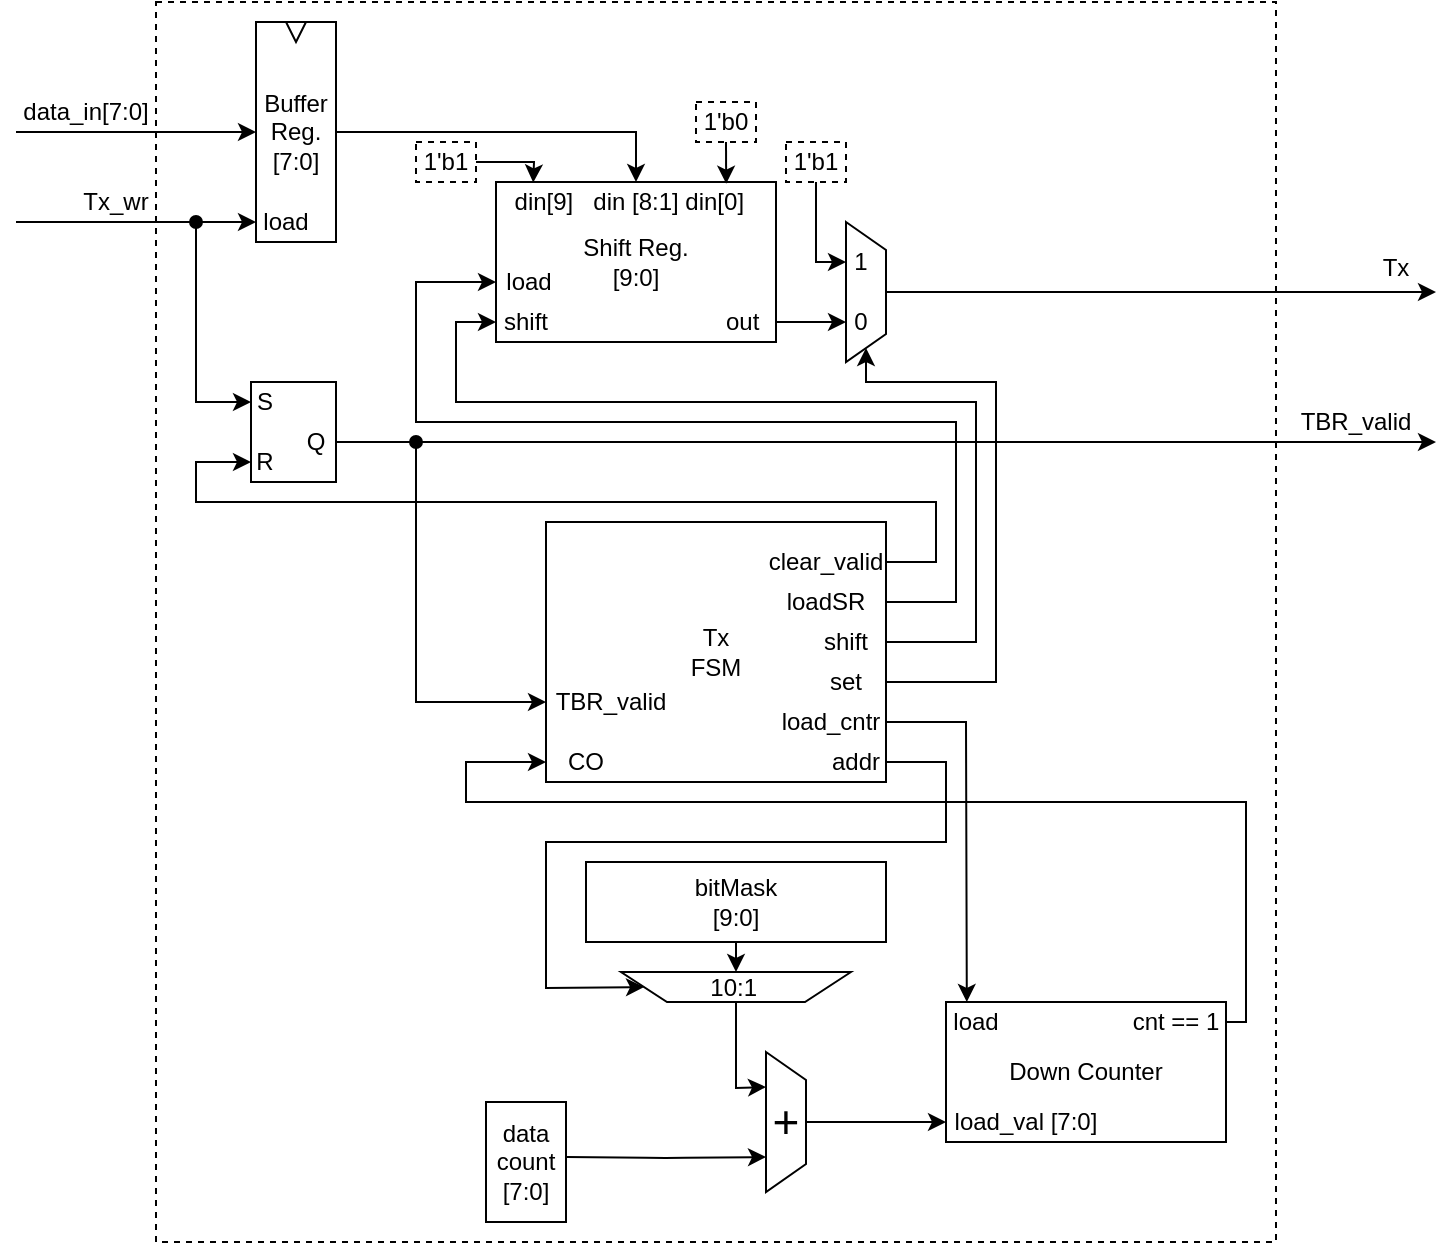 <mxfile version="13.0.6" type="google"><diagram id="3SOEhyXQkGesLKQQwxoO" name="Page-1"><mxGraphModel dx="1513" dy="1078" grid="1" gridSize="10" guides="1" tooltips="1" connect="1" arrows="1" fold="1" page="0" pageScale="1" pageWidth="827" pageHeight="1169" math="0" shadow="0"><root><mxCell id="0"/><mxCell id="1" parent="0"/><mxCell id="6jl3Omt6gYEj1FxjUIc2-1" value="Tx&lt;br&gt;FSM" style="rounded=0;whiteSpace=wrap;html=1;" vertex="1" parent="1"><mxGeometry x="235" y="190" width="170" height="130" as="geometry"/></mxCell><mxCell id="6jl3Omt6gYEj1FxjUIc2-15" value="Down Counter" style="rounded=0;whiteSpace=wrap;html=1;" vertex="1" parent="1"><mxGeometry x="435" y="430" width="140" height="70" as="geometry"/></mxCell><mxCell id="6jl3Omt6gYEj1FxjUIc2-16" value="load" style="text;html=1;strokeColor=none;fillColor=none;align=center;verticalAlign=middle;whiteSpace=wrap;rounded=0;" vertex="1" parent="1"><mxGeometry x="435" y="430" width="30" height="20" as="geometry"/></mxCell><mxCell id="6jl3Omt6gYEj1FxjUIc2-17" value="load_val [7:0]" style="text;html=1;strokeColor=none;fillColor=none;align=center;verticalAlign=middle;whiteSpace=wrap;rounded=0;" vertex="1" parent="1"><mxGeometry x="435" y="480" width="80" height="20" as="geometry"/></mxCell><mxCell id="6jl3Omt6gYEj1FxjUIc2-19" value="cnt == 1" style="text;html=1;strokeColor=none;fillColor=none;align=center;verticalAlign=middle;whiteSpace=wrap;rounded=0;" vertex="1" parent="1"><mxGeometry x="525" y="430" width="50" height="20" as="geometry"/></mxCell><mxCell id="6jl3Omt6gYEj1FxjUIc2-20" value="Shift Reg.&lt;br&gt;[9:0]" style="rounded=0;whiteSpace=wrap;html=1;" vertex="1" parent="1"><mxGeometry x="210" y="20" width="140" height="80" as="geometry"/></mxCell><mxCell id="6jl3Omt6gYEj1FxjUIc2-21" value="din[9] &amp;nbsp; din [8:1] din[0] &amp;nbsp;" style="text;html=1;strokeColor=none;fillColor=none;align=center;verticalAlign=middle;whiteSpace=wrap;rounded=0;" vertex="1" parent="1"><mxGeometry x="210" y="20" width="140" height="20" as="geometry"/></mxCell><mxCell id="6jl3Omt6gYEj1FxjUIc2-22" value="out&amp;nbsp;" style="text;html=1;strokeColor=none;fillColor=none;align=center;verticalAlign=middle;whiteSpace=wrap;rounded=0;" vertex="1" parent="1"><mxGeometry x="320" y="80" width="30" height="20" as="geometry"/></mxCell><mxCell id="6jl3Omt6gYEj1FxjUIc2-23" value="Buffer Reg.&lt;br&gt;[7:0]" style="rounded=0;whiteSpace=wrap;html=1;" vertex="1" parent="1"><mxGeometry x="90" y="-60" width="40" height="110" as="geometry"/></mxCell><mxCell id="6jl3Omt6gYEj1FxjUIc2-24" value="shift" style="text;html=1;strokeColor=none;fillColor=none;align=center;verticalAlign=middle;whiteSpace=wrap;rounded=0;" vertex="1" parent="1"><mxGeometry x="210" y="80" width="30" height="20" as="geometry"/></mxCell><mxCell id="6jl3Omt6gYEj1FxjUIc2-25" value="load" style="text;html=1;strokeColor=none;fillColor=none;align=center;verticalAlign=middle;whiteSpace=wrap;rounded=0;" vertex="1" parent="1"><mxGeometry x="90" y="30" width="30" height="20" as="geometry"/></mxCell><mxCell id="6jl3Omt6gYEj1FxjUIc2-27" value="" style="triangle;whiteSpace=wrap;html=1;direction=south;" vertex="1" parent="1"><mxGeometry x="105" y="-60" width="10" height="10" as="geometry"/></mxCell><mxCell id="6jl3Omt6gYEj1FxjUIc2-59" value="data&lt;br&gt;count&lt;br&gt;[7:0]" style="rounded=0;whiteSpace=wrap;html=1;" vertex="1" parent="1"><mxGeometry x="205" y="480" width="40" height="60" as="geometry"/></mxCell><mxCell id="6jl3Omt6gYEj1FxjUIc2-60" value="bitMask&lt;br&gt;[9:0]" style="rounded=0;whiteSpace=wrap;html=1;" vertex="1" parent="1"><mxGeometry x="255" y="360" width="150" height="40" as="geometry"/></mxCell><mxCell id="6jl3Omt6gYEj1FxjUIc2-62" value="&lt;font style=&quot;font-size: 23px&quot;&gt;+&lt;/font&gt;" style="shape=trapezoid;perimeter=trapezoidPerimeter;whiteSpace=wrap;html=1;direction=south;" vertex="1" parent="1"><mxGeometry x="345" y="455" width="20" height="70" as="geometry"/></mxCell><mxCell id="6jl3Omt6gYEj1FxjUIc2-67" value="10:1&amp;nbsp;" style="shape=trapezoid;perimeter=trapezoidPerimeter;whiteSpace=wrap;html=1;direction=west;" vertex="1" parent="1"><mxGeometry x="272.5" y="415" width="115" height="15" as="geometry"/></mxCell><mxCell id="6jl3Omt6gYEj1FxjUIc2-69" value="" style="endArrow=classic;html=1;entryX=1;entryY=0.5;entryDx=0;entryDy=0;exitX=1;exitY=0.5;exitDx=0;exitDy=0;rounded=0;" edge="1" parent="1" source="6jl3Omt6gYEj1FxjUIc2-80" target="6jl3Omt6gYEj1FxjUIc2-67"><mxGeometry width="50" height="50" relative="1" as="geometry"><mxPoint x="195" y="453" as="sourcePoint"/><mxPoint x="485" y="500" as="targetPoint"/><Array as="points"><mxPoint x="435" y="310"/><mxPoint x="435" y="350"/><mxPoint x="235" y="350"/><mxPoint x="235" y="423"/></Array></mxGeometry></mxCell><mxCell id="6jl3Omt6gYEj1FxjUIc2-72" value="" style="endArrow=classic;html=1;exitX=0.5;exitY=0;exitDx=0;exitDy=0;entryX=0.25;entryY=1;entryDx=0;entryDy=0;rounded=0;" edge="1" parent="1" source="6jl3Omt6gYEj1FxjUIc2-67" target="6jl3Omt6gYEj1FxjUIc2-62"><mxGeometry width="50" height="50" relative="1" as="geometry"><mxPoint x="295" y="450" as="sourcePoint"/><mxPoint x="330" y="470" as="targetPoint"/><Array as="points"><mxPoint x="330" y="473"/></Array></mxGeometry></mxCell><mxCell id="6jl3Omt6gYEj1FxjUIc2-73" value="" style="endArrow=classic;html=1;entryX=0.75;entryY=1;entryDx=0;entryDy=0;exitX=0.469;exitY=0;exitDx=0;exitDy=0;exitPerimeter=0;" edge="1" parent="1" target="6jl3Omt6gYEj1FxjUIc2-62"><mxGeometry width="50" height="50" relative="1" as="geometry"><mxPoint x="245.0" y="507.52" as="sourcePoint"/><mxPoint x="345" y="400" as="targetPoint"/><Array as="points"><mxPoint x="295" y="508"/></Array></mxGeometry></mxCell><mxCell id="6jl3Omt6gYEj1FxjUIc2-77" value="" style="endArrow=classic;html=1;exitX=0.5;exitY=1;exitDx=0;exitDy=0;entryX=0.5;entryY=1;entryDx=0;entryDy=0;" edge="1" parent="1" source="6jl3Omt6gYEj1FxjUIc2-60" target="6jl3Omt6gYEj1FxjUIc2-67"><mxGeometry width="50" height="50" relative="1" as="geometry"><mxPoint x="275" y="470" as="sourcePoint"/><mxPoint x="325" y="420" as="targetPoint"/></mxGeometry></mxCell><mxCell id="6jl3Omt6gYEj1FxjUIc2-78" value="" style="endArrow=classic;html=1;exitX=0.5;exitY=0;exitDx=0;exitDy=0;entryX=0;entryY=0.5;entryDx=0;entryDy=0;" edge="1" parent="1" source="6jl3Omt6gYEj1FxjUIc2-62" target="6jl3Omt6gYEj1FxjUIc2-17"><mxGeometry width="50" height="50" relative="1" as="geometry"><mxPoint x="525" y="560" as="sourcePoint"/><mxPoint x="405" y="490" as="targetPoint"/></mxGeometry></mxCell><mxCell id="6jl3Omt6gYEj1FxjUIc2-80" value="addr" style="text;html=1;strokeColor=none;fillColor=none;align=center;verticalAlign=middle;whiteSpace=wrap;rounded=0;" vertex="1" parent="1"><mxGeometry x="375" y="300" width="30" height="20" as="geometry"/></mxCell><mxCell id="6jl3Omt6gYEj1FxjUIc2-81" value="load_cntr" style="text;html=1;strokeColor=none;fillColor=none;align=center;verticalAlign=middle;whiteSpace=wrap;rounded=0;" vertex="1" parent="1"><mxGeometry x="350" y="280" width="55" height="20" as="geometry"/></mxCell><mxCell id="6jl3Omt6gYEj1FxjUIc2-84" value="CO" style="text;html=1;strokeColor=none;fillColor=none;align=center;verticalAlign=middle;whiteSpace=wrap;rounded=0;" vertex="1" parent="1"><mxGeometry x="235" y="300" width="40" height="20" as="geometry"/></mxCell><mxCell id="6jl3Omt6gYEj1FxjUIc2-86" value="shift" style="text;html=1;strokeColor=none;fillColor=none;align=center;verticalAlign=middle;whiteSpace=wrap;rounded=0;" vertex="1" parent="1"><mxGeometry x="365" y="240" width="40" height="20" as="geometry"/></mxCell><mxCell id="6jl3Omt6gYEj1FxjUIc2-88" value="" style="endArrow=classic;html=1;exitX=1;exitY=0.5;exitDx=0;exitDy=0;rounded=0;entryX=0.347;entryY=0;entryDx=0;entryDy=0;entryPerimeter=0;" edge="1" parent="1" source="6jl3Omt6gYEj1FxjUIc2-81" target="6jl3Omt6gYEj1FxjUIc2-16"><mxGeometry width="50" height="50" relative="1" as="geometry"><mxPoint x="355" y="380" as="sourcePoint"/><mxPoint x="445" y="410" as="targetPoint"/><Array as="points"><mxPoint x="445" y="290"/></Array></mxGeometry></mxCell><mxCell id="6jl3Omt6gYEj1FxjUIc2-89" value="loadSR" style="text;html=1;strokeColor=none;fillColor=none;align=center;verticalAlign=middle;whiteSpace=wrap;rounded=0;" vertex="1" parent="1"><mxGeometry x="345" y="220" width="60" height="20" as="geometry"/></mxCell><mxCell id="6jl3Omt6gYEj1FxjUIc2-92" value="" style="endArrow=classic;html=1;exitX=1;exitY=0.5;exitDx=0;exitDy=0;rounded=0;" edge="1" parent="1" source="6jl3Omt6gYEj1FxjUIc2-19"><mxGeometry width="50" height="50" relative="1" as="geometry"><mxPoint x="185" y="360" as="sourcePoint"/><mxPoint x="235" y="310" as="targetPoint"/><Array as="points"><mxPoint x="585" y="440"/><mxPoint x="585" y="330"/><mxPoint x="195" y="330"/><mxPoint x="195" y="310"/></Array></mxGeometry></mxCell><mxCell id="6jl3Omt6gYEj1FxjUIc2-107" value="" style="endArrow=classic;html=1;entryX=0;entryY=0.5;entryDx=0;entryDy=0;" edge="1" parent="1" target="6jl3Omt6gYEj1FxjUIc2-23"><mxGeometry width="50" height="50" relative="1" as="geometry"><mxPoint x="-30" y="-5" as="sourcePoint"/><mxPoint x="460" y="-80" as="targetPoint"/></mxGeometry></mxCell><mxCell id="6jl3Omt6gYEj1FxjUIc2-109" value="load" style="text;html=1;strokeColor=none;fillColor=none;align=center;verticalAlign=middle;whiteSpace=wrap;rounded=0;dashed=1;" vertex="1" parent="1"><mxGeometry x="210" y="60" width="32.5" height="20" as="geometry"/></mxCell><mxCell id="6jl3Omt6gYEj1FxjUIc2-110" value="" style="shape=trapezoid;perimeter=trapezoidPerimeter;whiteSpace=wrap;html=1;fillColor=#ffffff;direction=south;" vertex="1" parent="1"><mxGeometry x="385" y="40" width="20" height="70" as="geometry"/></mxCell><mxCell id="6jl3Omt6gYEj1FxjUIc2-111" value="1" style="text;html=1;strokeColor=none;fillColor=none;align=center;verticalAlign=middle;whiteSpace=wrap;rounded=0;" vertex="1" parent="1"><mxGeometry x="385" y="50" width="15" height="20" as="geometry"/></mxCell><mxCell id="6jl3Omt6gYEj1FxjUIc2-112" value="0" style="text;html=1;strokeColor=none;fillColor=none;align=center;verticalAlign=middle;whiteSpace=wrap;rounded=0;" vertex="1" parent="1"><mxGeometry x="385" y="80" width="15" height="20" as="geometry"/></mxCell><mxCell id="6jl3Omt6gYEj1FxjUIc2-113" value="" style="endArrow=classic;html=1;exitX=1;exitY=0.5;exitDx=0;exitDy=0;entryX=0;entryY=0.5;entryDx=0;entryDy=0;" edge="1" parent="1" source="6jl3Omt6gYEj1FxjUIc2-22" target="6jl3Omt6gYEj1FxjUIc2-112"><mxGeometry width="50" height="50" relative="1" as="geometry"><mxPoint x="380" as="sourcePoint"/><mxPoint x="430" y="-50" as="targetPoint"/></mxGeometry></mxCell><mxCell id="6jl3Omt6gYEj1FxjUIc2-114" value="" style="endArrow=classic;html=1;entryX=0;entryY=0.5;entryDx=0;entryDy=0;rounded=0;" edge="1" parent="1" target="6jl3Omt6gYEj1FxjUIc2-111"><mxGeometry width="50" height="50" relative="1" as="geometry"><mxPoint x="370" y="20" as="sourcePoint"/><mxPoint x="430" y="-50" as="targetPoint"/><Array as="points"><mxPoint x="370" y="60"/></Array></mxGeometry></mxCell><mxCell id="6jl3Omt6gYEj1FxjUIc2-115" value="1'b1" style="text;html=1;strokeColor=#000000;fillColor=none;align=center;verticalAlign=middle;whiteSpace=wrap;rounded=0;dashed=1;" vertex="1" parent="1"><mxGeometry x="355" width="30" height="20" as="geometry"/></mxCell><mxCell id="6jl3Omt6gYEj1FxjUIc2-116" value="" style="rounded=0;whiteSpace=wrap;html=1;strokeColor=#000000;fillColor=#ffffff;" vertex="1" parent="1"><mxGeometry x="87.5" y="120" width="42.5" height="50" as="geometry"/></mxCell><mxCell id="6jl3Omt6gYEj1FxjUIc2-117" value="S" style="text;html=1;strokeColor=none;fillColor=none;align=center;verticalAlign=middle;whiteSpace=wrap;rounded=0;" vertex="1" parent="1"><mxGeometry x="87.5" y="120" width="12.5" height="20" as="geometry"/></mxCell><mxCell id="6jl3Omt6gYEj1FxjUIc2-118" value="Q" style="text;html=1;strokeColor=none;fillColor=none;align=center;verticalAlign=middle;whiteSpace=wrap;rounded=0;" vertex="1" parent="1"><mxGeometry x="110" y="140" width="20" height="20" as="geometry"/></mxCell><mxCell id="6jl3Omt6gYEj1FxjUIc2-119" value="R" style="text;html=1;strokeColor=none;fillColor=none;align=center;verticalAlign=middle;whiteSpace=wrap;rounded=0;" vertex="1" parent="1"><mxGeometry x="87.5" y="150" width="12.5" height="20" as="geometry"/></mxCell><mxCell id="6jl3Omt6gYEj1FxjUIc2-120" value="" style="endArrow=classic;html=1;" edge="1" parent="1"><mxGeometry width="50" height="50" relative="1" as="geometry"><mxPoint x="-30" y="40" as="sourcePoint"/><mxPoint x="90" y="40" as="targetPoint"/></mxGeometry></mxCell><mxCell id="6jl3Omt6gYEj1FxjUIc2-121" value="" style="endArrow=classic;html=1;exitX=1;exitY=0.5;exitDx=0;exitDy=0;entryX=0.5;entryY=0;entryDx=0;entryDy=0;rounded=0;" edge="1" parent="1" source="6jl3Omt6gYEj1FxjUIc2-23" target="6jl3Omt6gYEj1FxjUIc2-21"><mxGeometry width="50" height="50" relative="1" as="geometry"><mxPoint x="200" y="110" as="sourcePoint"/><mxPoint x="250" y="10" as="targetPoint"/><Array as="points"><mxPoint x="280" y="-5"/></Array></mxGeometry></mxCell><mxCell id="6jl3Omt6gYEj1FxjUIc2-122" value="" style="endArrow=classic;html=1;entryX=0.133;entryY=0.012;entryDx=0;entryDy=0;entryPerimeter=0;rounded=0;" edge="1" parent="1" target="6jl3Omt6gYEj1FxjUIc2-21"><mxGeometry width="50" height="50" relative="1" as="geometry"><mxPoint x="200" y="10" as="sourcePoint"/><mxPoint x="190" y="60" as="targetPoint"/><Array as="points"><mxPoint x="229" y="10"/></Array></mxGeometry></mxCell><mxCell id="6jl3Omt6gYEj1FxjUIc2-123" value="1'b1" style="text;html=1;strokeColor=#000000;fillColor=none;align=center;verticalAlign=middle;whiteSpace=wrap;rounded=0;dashed=1;" vertex="1" parent="1"><mxGeometry x="170" width="30" height="20" as="geometry"/></mxCell><mxCell id="6jl3Omt6gYEj1FxjUIc2-125" value="1'b0" style="text;html=1;strokeColor=#000000;fillColor=none;align=center;verticalAlign=middle;whiteSpace=wrap;rounded=0;dashed=1;" vertex="1" parent="1"><mxGeometry x="310" y="-20" width="30" height="20" as="geometry"/></mxCell><mxCell id="6jl3Omt6gYEj1FxjUIc2-126" value="" style="endArrow=classic;html=1;exitX=0.5;exitY=1;exitDx=0;exitDy=0;entryX=0.822;entryY=0.041;entryDx=0;entryDy=0;entryPerimeter=0;" edge="1" parent="1" source="6jl3Omt6gYEj1FxjUIc2-125" target="6jl3Omt6gYEj1FxjUIc2-21"><mxGeometry width="50" height="50" relative="1" as="geometry"><mxPoint x="200" y="110" as="sourcePoint"/><mxPoint x="250" y="60" as="targetPoint"/></mxGeometry></mxCell><mxCell id="6jl3Omt6gYEj1FxjUIc2-127" value="" style="endArrow=classic;html=1;exitX=0.5;exitY=0;exitDx=0;exitDy=0;" edge="1" parent="1" source="6jl3Omt6gYEj1FxjUIc2-110"><mxGeometry width="50" height="50" relative="1" as="geometry"><mxPoint x="440" y="90" as="sourcePoint"/><mxPoint x="680" y="75" as="targetPoint"/></mxGeometry></mxCell><mxCell id="6jl3Omt6gYEj1FxjUIc2-128" value="" style="endArrow=classic;html=1;entryX=0;entryY=0.5;entryDx=0;entryDy=0;rounded=0;startArrow=oval;startFill=1;" edge="1" parent="1" target="6jl3Omt6gYEj1FxjUIc2-117"><mxGeometry width="50" height="50" relative="1" as="geometry"><mxPoint x="60" y="40" as="sourcePoint"/><mxPoint x="340" y="210" as="targetPoint"/><Array as="points"><mxPoint x="60" y="130"/></Array></mxGeometry></mxCell><mxCell id="6jl3Omt6gYEj1FxjUIc2-129" value="set" style="text;html=1;strokeColor=none;fillColor=none;align=center;verticalAlign=middle;whiteSpace=wrap;rounded=0;dashed=1;" vertex="1" parent="1"><mxGeometry x="365" y="260" width="40" height="20" as="geometry"/></mxCell><mxCell id="6jl3Omt6gYEj1FxjUIc2-130" value="clear_valid" style="text;html=1;strokeColor=none;fillColor=none;align=center;verticalAlign=middle;whiteSpace=wrap;rounded=0;dashed=1;" vertex="1" parent="1"><mxGeometry x="345" y="200" width="60" height="20" as="geometry"/></mxCell><mxCell id="6jl3Omt6gYEj1FxjUIc2-131" value="" style="endArrow=classic;html=1;entryX=1;entryY=0.5;entryDx=0;entryDy=0;exitX=1;exitY=0.5;exitDx=0;exitDy=0;rounded=0;" edge="1" parent="1" source="6jl3Omt6gYEj1FxjUIc2-129" target="6jl3Omt6gYEj1FxjUIc2-110"><mxGeometry width="50" height="50" relative="1" as="geometry"><mxPoint x="290" y="270" as="sourcePoint"/><mxPoint x="340" y="220" as="targetPoint"/><Array as="points"><mxPoint x="460" y="270"/><mxPoint x="460" y="120"/><mxPoint x="395" y="120"/></Array></mxGeometry></mxCell><mxCell id="6jl3Omt6gYEj1FxjUIc2-132" value="" style="endArrow=classic;html=1;entryX=0;entryY=0.5;entryDx=0;entryDy=0;exitX=1;exitY=0.5;exitDx=0;exitDy=0;rounded=0;" edge="1" parent="1" source="6jl3Omt6gYEj1FxjUIc2-89" target="6jl3Omt6gYEj1FxjUIc2-109"><mxGeometry width="50" height="50" relative="1" as="geometry"><mxPoint x="380" y="240" as="sourcePoint"/><mxPoint x="340" y="220" as="targetPoint"/><Array as="points"><mxPoint x="440" y="230"/><mxPoint x="440" y="140"/><mxPoint x="170" y="140"/><mxPoint x="170" y="70"/></Array></mxGeometry></mxCell><mxCell id="6jl3Omt6gYEj1FxjUIc2-133" value="" style="endArrow=classic;html=1;entryX=0;entryY=0.5;entryDx=0;entryDy=0;exitX=1;exitY=0.5;exitDx=0;exitDy=0;rounded=0;" edge="1" parent="1" source="6jl3Omt6gYEj1FxjUIc2-86" target="6jl3Omt6gYEj1FxjUIc2-24"><mxGeometry width="50" height="50" relative="1" as="geometry"><mxPoint x="280" y="300" as="sourcePoint"/><mxPoint x="330" y="250" as="targetPoint"/><Array as="points"><mxPoint x="450" y="250"/><mxPoint x="450" y="130"/><mxPoint x="190" y="130"/><mxPoint x="190" y="90"/></Array></mxGeometry></mxCell><mxCell id="6jl3Omt6gYEj1FxjUIc2-134" value="" style="endArrow=classic;html=1;exitX=1;exitY=0.5;exitDx=0;exitDy=0;" edge="1" parent="1" source="6jl3Omt6gYEj1FxjUIc2-118"><mxGeometry width="50" height="50" relative="1" as="geometry"><mxPoint x="160" y="150" as="sourcePoint"/><mxPoint x="680" y="150" as="targetPoint"/></mxGeometry></mxCell><mxCell id="6jl3Omt6gYEj1FxjUIc2-135" value="TBR_valid" style="text;html=1;strokeColor=none;fillColor=none;align=center;verticalAlign=middle;whiteSpace=wrap;rounded=0;dashed=1;" vertex="1" parent="1"><mxGeometry x="235" y="270" width="65" height="20" as="geometry"/></mxCell><mxCell id="6jl3Omt6gYEj1FxjUIc2-136" value="" style="endArrow=classic;html=1;entryX=0;entryY=0.5;entryDx=0;entryDy=0;rounded=0;startArrow=oval;startFill=1;" edge="1" parent="1" target="6jl3Omt6gYEj1FxjUIc2-135"><mxGeometry width="50" height="50" relative="1" as="geometry"><mxPoint x="170" y="150" as="sourcePoint"/><mxPoint x="145" y="235" as="targetPoint"/><Array as="points"><mxPoint x="170" y="280"/></Array></mxGeometry></mxCell><mxCell id="6jl3Omt6gYEj1FxjUIc2-137" value="" style="endArrow=classic;html=1;exitX=1;exitY=0.5;exitDx=0;exitDy=0;entryX=0;entryY=0.5;entryDx=0;entryDy=0;rounded=0;" edge="1" parent="1" source="6jl3Omt6gYEj1FxjUIc2-130" target="6jl3Omt6gYEj1FxjUIc2-119"><mxGeometry width="50" height="50" relative="1" as="geometry"><mxPoint x="390" y="350" as="sourcePoint"/><mxPoint x="440" y="300" as="targetPoint"/><Array as="points"><mxPoint x="430" y="210"/><mxPoint x="430" y="180"/><mxPoint x="60" y="180"/><mxPoint x="60" y="160"/></Array></mxGeometry></mxCell><mxCell id="6jl3Omt6gYEj1FxjUIc2-139" value="Tx" style="text;html=1;strokeColor=none;fillColor=none;align=center;verticalAlign=middle;whiteSpace=wrap;rounded=0;dashed=1;" vertex="1" parent="1"><mxGeometry x="640" y="50" width="40" height="25" as="geometry"/></mxCell><mxCell id="6jl3Omt6gYEj1FxjUIc2-140" value="TBR_valid" style="text;html=1;strokeColor=none;fillColor=none;align=center;verticalAlign=middle;whiteSpace=wrap;rounded=0;dashed=1;" vertex="1" parent="1"><mxGeometry x="610" y="130" width="60" height="20" as="geometry"/></mxCell><mxCell id="6jl3Omt6gYEj1FxjUIc2-141" value="data_in[7:0]" style="text;html=1;strokeColor=none;fillColor=none;align=center;verticalAlign=middle;whiteSpace=wrap;rounded=0;dashed=1;" vertex="1" parent="1"><mxGeometry x="-30" y="-30" width="70" height="30" as="geometry"/></mxCell><mxCell id="6jl3Omt6gYEj1FxjUIc2-142" value="Tx_wr" style="text;html=1;strokeColor=none;fillColor=none;align=center;verticalAlign=middle;whiteSpace=wrap;rounded=0;dashed=1;" vertex="1" parent="1"><mxGeometry y="20" width="40" height="20" as="geometry"/></mxCell><mxCell id="6jl3Omt6gYEj1FxjUIc2-143" value="" style="rounded=0;whiteSpace=wrap;html=1;dashed=1;strokeColor=#000000;fillColor=none;" vertex="1" parent="1"><mxGeometry x="40" y="-70" width="560" height="620" as="geometry"/></mxCell></root></mxGraphModel></diagram></mxfile>